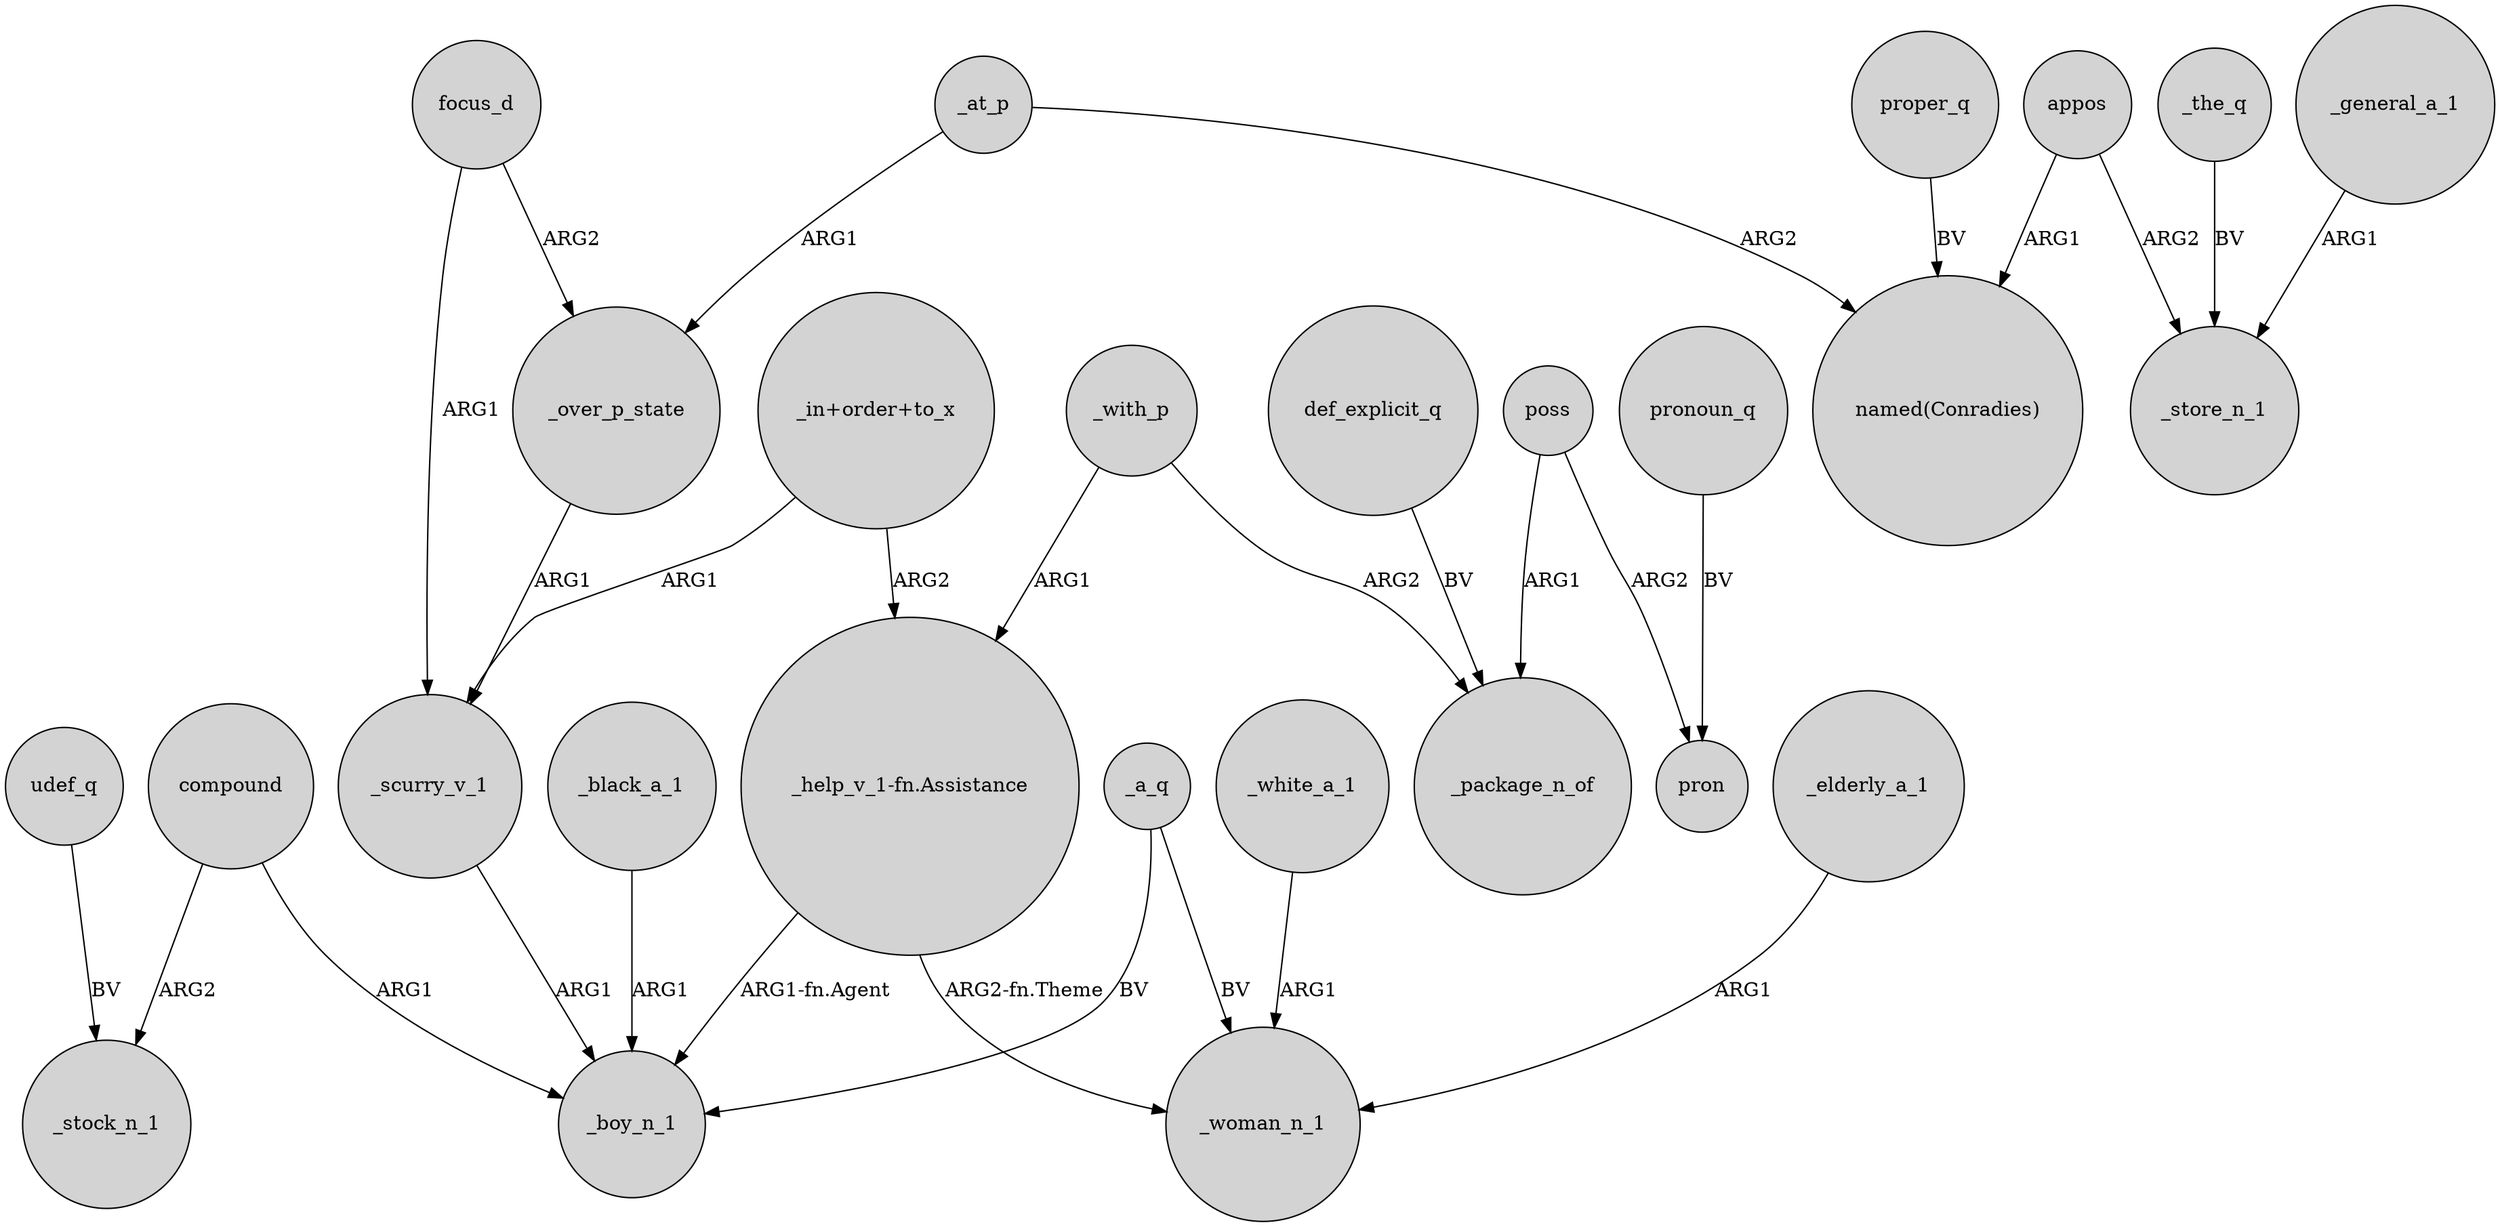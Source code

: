 digraph {
	node [shape=circle style=filled]
	_at_p -> _over_p_state [label=ARG1]
	_with_p -> _package_n_of [label=ARG2]
	poss -> pron [label=ARG2]
	_white_a_1 -> _woman_n_1 [label=ARG1]
	focus_d -> _over_p_state [label=ARG2]
	_black_a_1 -> _boy_n_1 [label=ARG1]
	proper_q -> "named(Conradies)" [label=BV]
	focus_d -> _scurry_v_1 [label=ARG1]
	_scurry_v_1 -> _boy_n_1 [label=ARG1]
	poss -> _package_n_of [label=ARG1]
	_elderly_a_1 -> _woman_n_1 [label=ARG1]
	_over_p_state -> _scurry_v_1 [label=ARG1]
	_the_q -> _store_n_1 [label=BV]
	_at_p -> "named(Conradies)" [label=ARG2]
	compound -> _stock_n_1 [label=ARG2]
	pronoun_q -> pron [label=BV]
	udef_q -> _stock_n_1 [label=BV]
	compound -> _boy_n_1 [label=ARG1]
	appos -> _store_n_1 [label=ARG2]
	"_help_v_1-fn.Assistance" -> _boy_n_1 [label="ARG1-fn.Agent"]
	def_explicit_q -> _package_n_of [label=BV]
	"_in+order+to_x" -> _scurry_v_1 [label=ARG1]
	_a_q -> _boy_n_1 [label=BV]
	"_help_v_1-fn.Assistance" -> _woman_n_1 [label="ARG2-fn.Theme"]
	_with_p -> "_help_v_1-fn.Assistance" [label=ARG1]
	"_in+order+to_x" -> "_help_v_1-fn.Assistance" [label=ARG2]
	_general_a_1 -> _store_n_1 [label=ARG1]
	appos -> "named(Conradies)" [label=ARG1]
	_a_q -> _woman_n_1 [label=BV]
}
